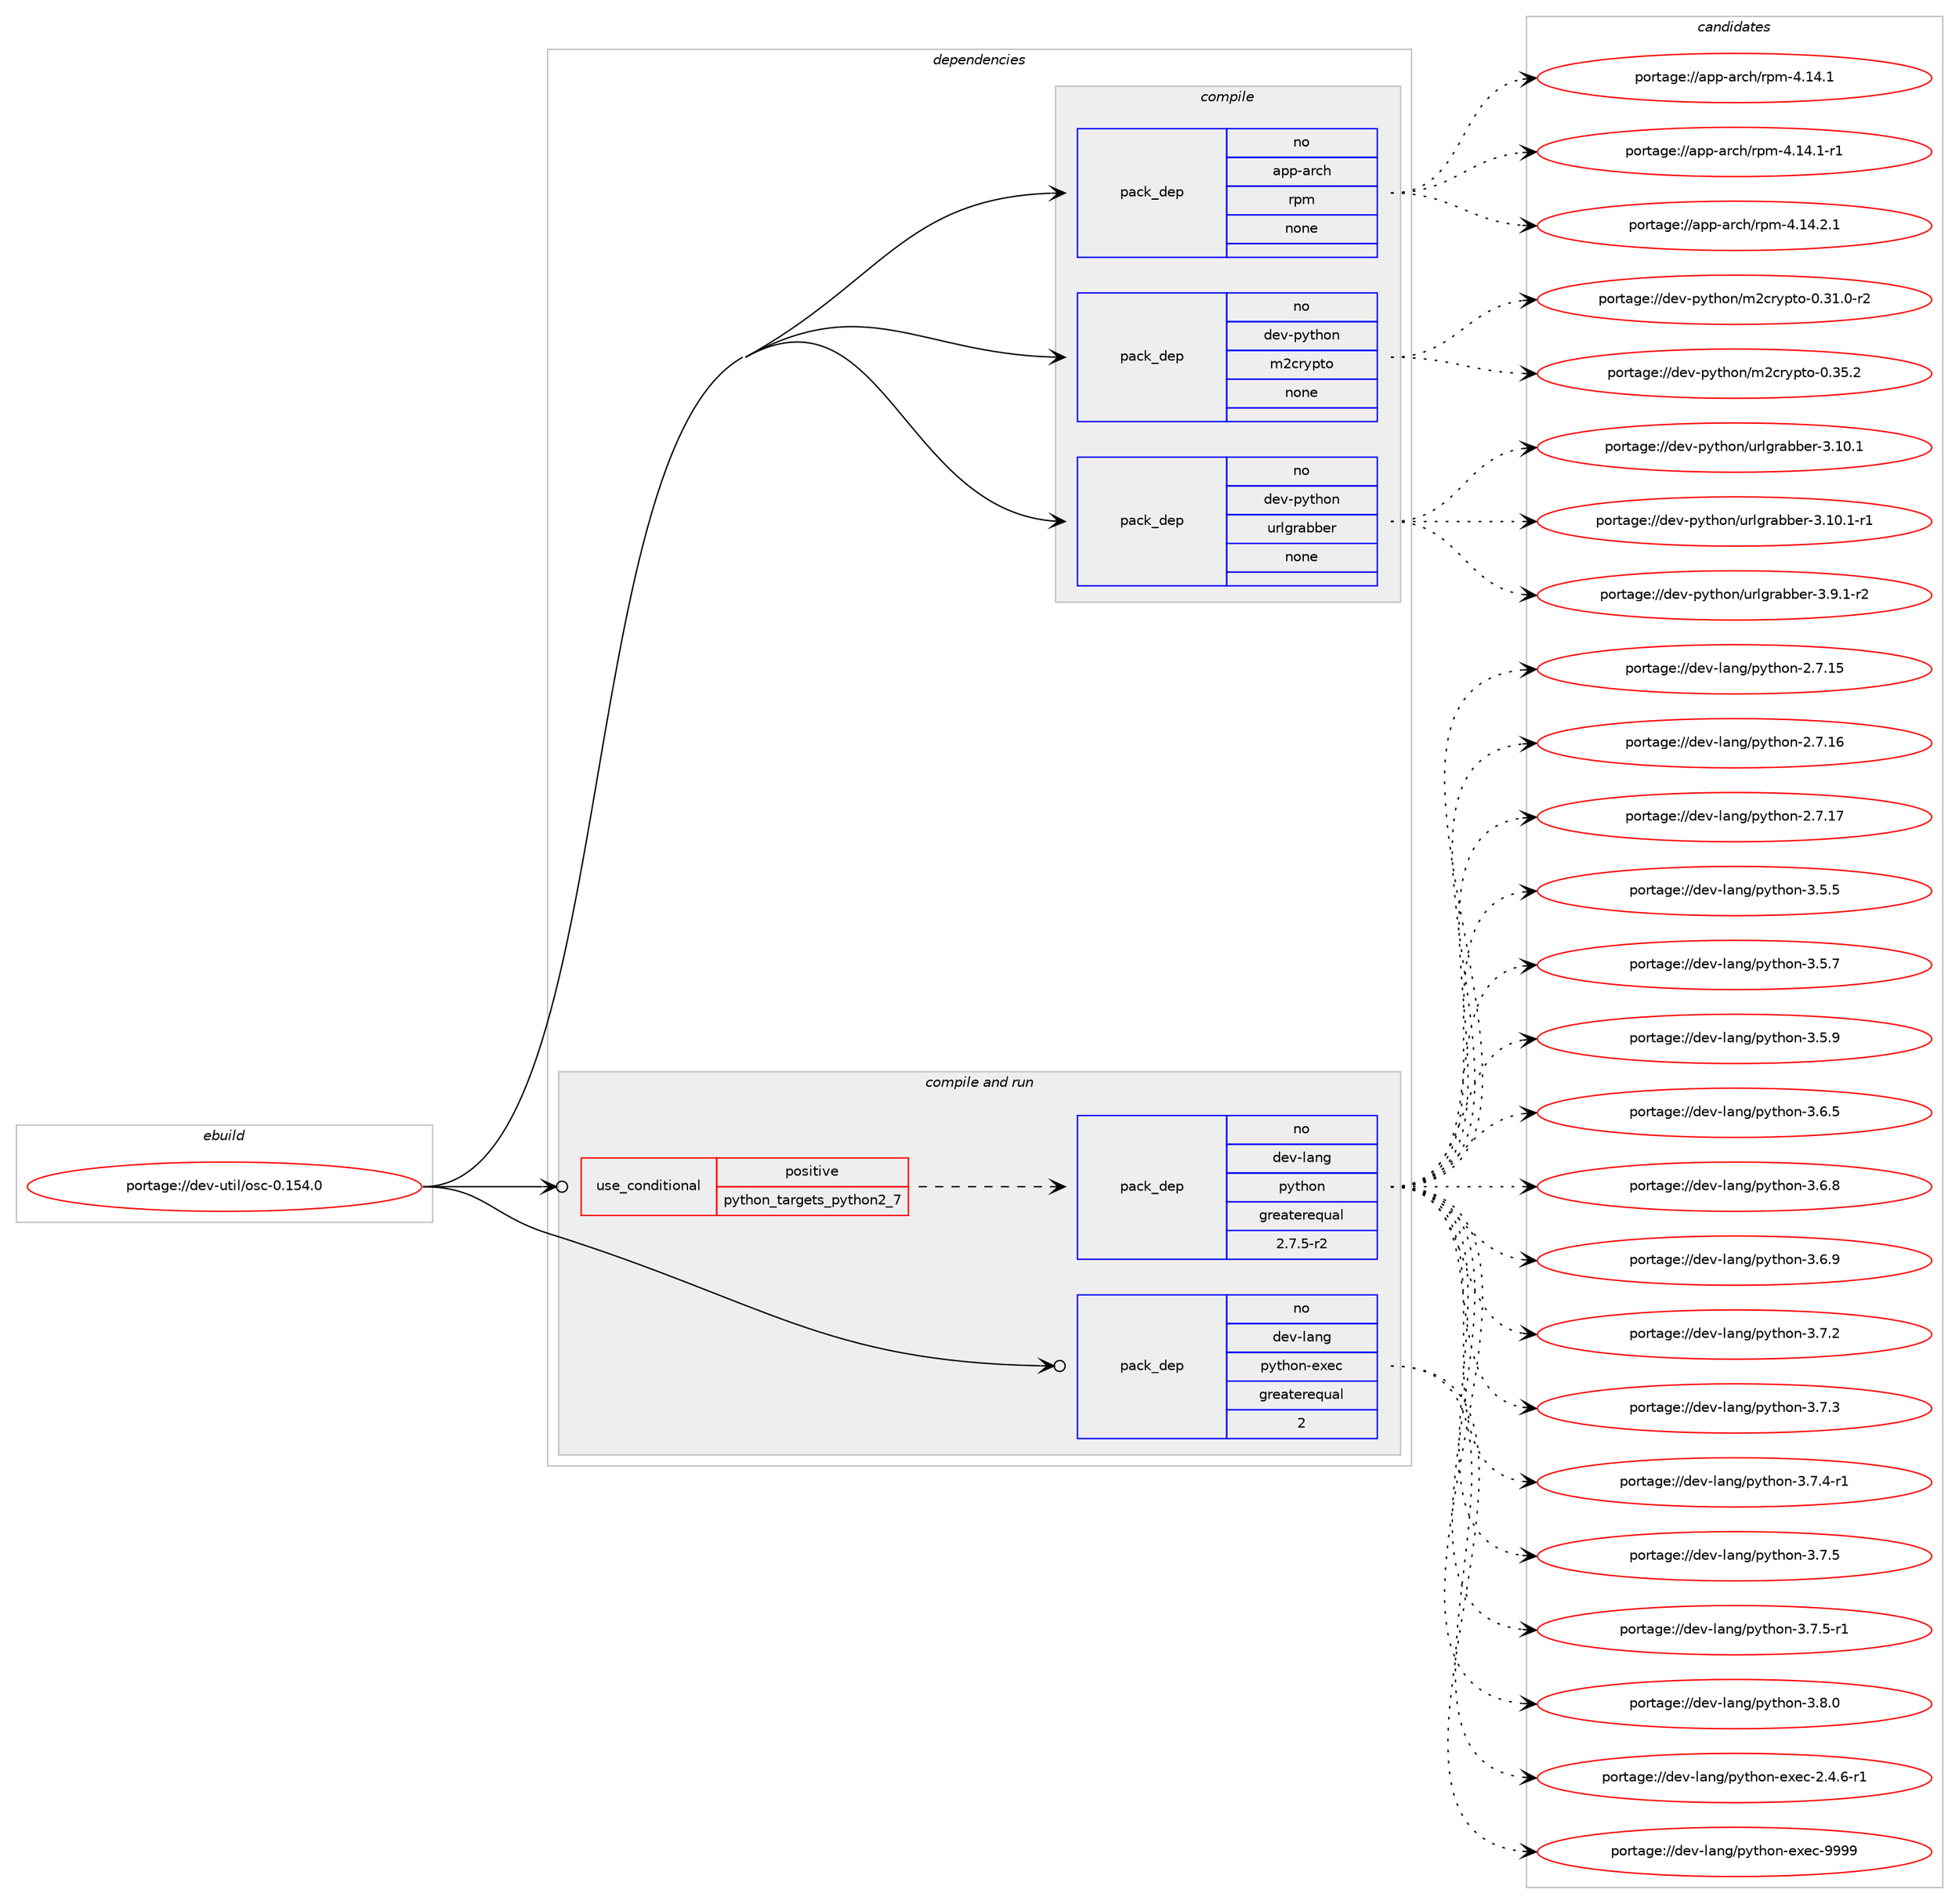 digraph prolog {

# *************
# Graph options
# *************

newrank=true;
concentrate=true;
compound=true;
graph [rankdir=LR,fontname=Helvetica,fontsize=10,ranksep=1.5];#, ranksep=2.5, nodesep=0.2];
edge  [arrowhead=vee];
node  [fontname=Helvetica,fontsize=10];

# **********
# The ebuild
# **********

subgraph cluster_leftcol {
color=gray;
rank=same;
label=<<i>ebuild</i>>;
id [label="portage://dev-util/osc-0.154.0", color=red, width=4, href="../dev-util/osc-0.154.0.svg"];
}

# ****************
# The dependencies
# ****************

subgraph cluster_midcol {
color=gray;
label=<<i>dependencies</i>>;
subgraph cluster_compile {
fillcolor="#eeeeee";
style=filled;
label=<<i>compile</i>>;
subgraph pack189097 {
dependency264377 [label=<<TABLE BORDER="0" CELLBORDER="1" CELLSPACING="0" CELLPADDING="4" WIDTH="220"><TR><TD ROWSPAN="6" CELLPADDING="30">pack_dep</TD></TR><TR><TD WIDTH="110">no</TD></TR><TR><TD>app-arch</TD></TR><TR><TD>rpm</TD></TR><TR><TD>none</TD></TR><TR><TD></TD></TR></TABLE>>, shape=none, color=blue];
}
id:e -> dependency264377:w [weight=20,style="solid",arrowhead="vee"];
subgraph pack189098 {
dependency264378 [label=<<TABLE BORDER="0" CELLBORDER="1" CELLSPACING="0" CELLPADDING="4" WIDTH="220"><TR><TD ROWSPAN="6" CELLPADDING="30">pack_dep</TD></TR><TR><TD WIDTH="110">no</TD></TR><TR><TD>dev-python</TD></TR><TR><TD>m2crypto</TD></TR><TR><TD>none</TD></TR><TR><TD></TD></TR></TABLE>>, shape=none, color=blue];
}
id:e -> dependency264378:w [weight=20,style="solid",arrowhead="vee"];
subgraph pack189099 {
dependency264379 [label=<<TABLE BORDER="0" CELLBORDER="1" CELLSPACING="0" CELLPADDING="4" WIDTH="220"><TR><TD ROWSPAN="6" CELLPADDING="30">pack_dep</TD></TR><TR><TD WIDTH="110">no</TD></TR><TR><TD>dev-python</TD></TR><TR><TD>urlgrabber</TD></TR><TR><TD>none</TD></TR><TR><TD></TD></TR></TABLE>>, shape=none, color=blue];
}
id:e -> dependency264379:w [weight=20,style="solid",arrowhead="vee"];
}
subgraph cluster_compileandrun {
fillcolor="#eeeeee";
style=filled;
label=<<i>compile and run</i>>;
subgraph cond71590 {
dependency264380 [label=<<TABLE BORDER="0" CELLBORDER="1" CELLSPACING="0" CELLPADDING="4"><TR><TD ROWSPAN="3" CELLPADDING="10">use_conditional</TD></TR><TR><TD>positive</TD></TR><TR><TD>python_targets_python2_7</TD></TR></TABLE>>, shape=none, color=red];
subgraph pack189100 {
dependency264381 [label=<<TABLE BORDER="0" CELLBORDER="1" CELLSPACING="0" CELLPADDING="4" WIDTH="220"><TR><TD ROWSPAN="6" CELLPADDING="30">pack_dep</TD></TR><TR><TD WIDTH="110">no</TD></TR><TR><TD>dev-lang</TD></TR><TR><TD>python</TD></TR><TR><TD>greaterequal</TD></TR><TR><TD>2.7.5-r2</TD></TR></TABLE>>, shape=none, color=blue];
}
dependency264380:e -> dependency264381:w [weight=20,style="dashed",arrowhead="vee"];
}
id:e -> dependency264380:w [weight=20,style="solid",arrowhead="odotvee"];
subgraph pack189101 {
dependency264382 [label=<<TABLE BORDER="0" CELLBORDER="1" CELLSPACING="0" CELLPADDING="4" WIDTH="220"><TR><TD ROWSPAN="6" CELLPADDING="30">pack_dep</TD></TR><TR><TD WIDTH="110">no</TD></TR><TR><TD>dev-lang</TD></TR><TR><TD>python-exec</TD></TR><TR><TD>greaterequal</TD></TR><TR><TD>2</TD></TR></TABLE>>, shape=none, color=blue];
}
id:e -> dependency264382:w [weight=20,style="solid",arrowhead="odotvee"];
}
subgraph cluster_run {
fillcolor="#eeeeee";
style=filled;
label=<<i>run</i>>;
}
}

# **************
# The candidates
# **************

subgraph cluster_choices {
rank=same;
color=gray;
label=<<i>candidates</i>>;

subgraph choice189097 {
color=black;
nodesep=1;
choiceportage971121124597114991044711411210945524649524649 [label="portage://app-arch/rpm-4.14.1", color=red, width=4,href="../app-arch/rpm-4.14.1.svg"];
choiceportage9711211245971149910447114112109455246495246494511449 [label="portage://app-arch/rpm-4.14.1-r1", color=red, width=4,href="../app-arch/rpm-4.14.1-r1.svg"];
choiceportage9711211245971149910447114112109455246495246504649 [label="portage://app-arch/rpm-4.14.2.1", color=red, width=4,href="../app-arch/rpm-4.14.2.1.svg"];
dependency264377:e -> choiceportage971121124597114991044711411210945524649524649:w [style=dotted,weight="100"];
dependency264377:e -> choiceportage9711211245971149910447114112109455246495246494511449:w [style=dotted,weight="100"];
dependency264377:e -> choiceportage9711211245971149910447114112109455246495246504649:w [style=dotted,weight="100"];
}
subgraph choice189098 {
color=black;
nodesep=1;
choiceportage10010111845112121116104111110471095099114121112116111454846514946484511450 [label="portage://dev-python/m2crypto-0.31.0-r2", color=red, width=4,href="../dev-python/m2crypto-0.31.0-r2.svg"];
choiceportage1001011184511212111610411111047109509911412111211611145484651534650 [label="portage://dev-python/m2crypto-0.35.2", color=red, width=4,href="../dev-python/m2crypto-0.35.2.svg"];
dependency264378:e -> choiceportage10010111845112121116104111110471095099114121112116111454846514946484511450:w [style=dotted,weight="100"];
dependency264378:e -> choiceportage1001011184511212111610411111047109509911412111211611145484651534650:w [style=dotted,weight="100"];
}
subgraph choice189099 {
color=black;
nodesep=1;
choiceportage100101118451121211161041111104711711410810311497989810111445514649484649 [label="portage://dev-python/urlgrabber-3.10.1", color=red, width=4,href="../dev-python/urlgrabber-3.10.1.svg"];
choiceportage1001011184511212111610411111047117114108103114979898101114455146494846494511449 [label="portage://dev-python/urlgrabber-3.10.1-r1", color=red, width=4,href="../dev-python/urlgrabber-3.10.1-r1.svg"];
choiceportage10010111845112121116104111110471171141081031149798981011144551465746494511450 [label="portage://dev-python/urlgrabber-3.9.1-r2", color=red, width=4,href="../dev-python/urlgrabber-3.9.1-r2.svg"];
dependency264379:e -> choiceportage100101118451121211161041111104711711410810311497989810111445514649484649:w [style=dotted,weight="100"];
dependency264379:e -> choiceportage1001011184511212111610411111047117114108103114979898101114455146494846494511449:w [style=dotted,weight="100"];
dependency264379:e -> choiceportage10010111845112121116104111110471171141081031149798981011144551465746494511450:w [style=dotted,weight="100"];
}
subgraph choice189100 {
color=black;
nodesep=1;
choiceportage10010111845108971101034711212111610411111045504655464953 [label="portage://dev-lang/python-2.7.15", color=red, width=4,href="../dev-lang/python-2.7.15.svg"];
choiceportage10010111845108971101034711212111610411111045504655464954 [label="portage://dev-lang/python-2.7.16", color=red, width=4,href="../dev-lang/python-2.7.16.svg"];
choiceportage10010111845108971101034711212111610411111045504655464955 [label="portage://dev-lang/python-2.7.17", color=red, width=4,href="../dev-lang/python-2.7.17.svg"];
choiceportage100101118451089711010347112121116104111110455146534653 [label="portage://dev-lang/python-3.5.5", color=red, width=4,href="../dev-lang/python-3.5.5.svg"];
choiceportage100101118451089711010347112121116104111110455146534655 [label="portage://dev-lang/python-3.5.7", color=red, width=4,href="../dev-lang/python-3.5.7.svg"];
choiceportage100101118451089711010347112121116104111110455146534657 [label="portage://dev-lang/python-3.5.9", color=red, width=4,href="../dev-lang/python-3.5.9.svg"];
choiceportage100101118451089711010347112121116104111110455146544653 [label="portage://dev-lang/python-3.6.5", color=red, width=4,href="../dev-lang/python-3.6.5.svg"];
choiceportage100101118451089711010347112121116104111110455146544656 [label="portage://dev-lang/python-3.6.8", color=red, width=4,href="../dev-lang/python-3.6.8.svg"];
choiceportage100101118451089711010347112121116104111110455146544657 [label="portage://dev-lang/python-3.6.9", color=red, width=4,href="../dev-lang/python-3.6.9.svg"];
choiceportage100101118451089711010347112121116104111110455146554650 [label="portage://dev-lang/python-3.7.2", color=red, width=4,href="../dev-lang/python-3.7.2.svg"];
choiceportage100101118451089711010347112121116104111110455146554651 [label="portage://dev-lang/python-3.7.3", color=red, width=4,href="../dev-lang/python-3.7.3.svg"];
choiceportage1001011184510897110103471121211161041111104551465546524511449 [label="portage://dev-lang/python-3.7.4-r1", color=red, width=4,href="../dev-lang/python-3.7.4-r1.svg"];
choiceportage100101118451089711010347112121116104111110455146554653 [label="portage://dev-lang/python-3.7.5", color=red, width=4,href="../dev-lang/python-3.7.5.svg"];
choiceportage1001011184510897110103471121211161041111104551465546534511449 [label="portage://dev-lang/python-3.7.5-r1", color=red, width=4,href="../dev-lang/python-3.7.5-r1.svg"];
choiceportage100101118451089711010347112121116104111110455146564648 [label="portage://dev-lang/python-3.8.0", color=red, width=4,href="../dev-lang/python-3.8.0.svg"];
dependency264381:e -> choiceportage10010111845108971101034711212111610411111045504655464953:w [style=dotted,weight="100"];
dependency264381:e -> choiceportage10010111845108971101034711212111610411111045504655464954:w [style=dotted,weight="100"];
dependency264381:e -> choiceportage10010111845108971101034711212111610411111045504655464955:w [style=dotted,weight="100"];
dependency264381:e -> choiceportage100101118451089711010347112121116104111110455146534653:w [style=dotted,weight="100"];
dependency264381:e -> choiceportage100101118451089711010347112121116104111110455146534655:w [style=dotted,weight="100"];
dependency264381:e -> choiceportage100101118451089711010347112121116104111110455146534657:w [style=dotted,weight="100"];
dependency264381:e -> choiceportage100101118451089711010347112121116104111110455146544653:w [style=dotted,weight="100"];
dependency264381:e -> choiceportage100101118451089711010347112121116104111110455146544656:w [style=dotted,weight="100"];
dependency264381:e -> choiceportage100101118451089711010347112121116104111110455146544657:w [style=dotted,weight="100"];
dependency264381:e -> choiceportage100101118451089711010347112121116104111110455146554650:w [style=dotted,weight="100"];
dependency264381:e -> choiceportage100101118451089711010347112121116104111110455146554651:w [style=dotted,weight="100"];
dependency264381:e -> choiceportage1001011184510897110103471121211161041111104551465546524511449:w [style=dotted,weight="100"];
dependency264381:e -> choiceportage100101118451089711010347112121116104111110455146554653:w [style=dotted,weight="100"];
dependency264381:e -> choiceportage1001011184510897110103471121211161041111104551465546534511449:w [style=dotted,weight="100"];
dependency264381:e -> choiceportage100101118451089711010347112121116104111110455146564648:w [style=dotted,weight="100"];
}
subgraph choice189101 {
color=black;
nodesep=1;
choiceportage10010111845108971101034711212111610411111045101120101994550465246544511449 [label="portage://dev-lang/python-exec-2.4.6-r1", color=red, width=4,href="../dev-lang/python-exec-2.4.6-r1.svg"];
choiceportage10010111845108971101034711212111610411111045101120101994557575757 [label="portage://dev-lang/python-exec-9999", color=red, width=4,href="../dev-lang/python-exec-9999.svg"];
dependency264382:e -> choiceportage10010111845108971101034711212111610411111045101120101994550465246544511449:w [style=dotted,weight="100"];
dependency264382:e -> choiceportage10010111845108971101034711212111610411111045101120101994557575757:w [style=dotted,weight="100"];
}
}

}
